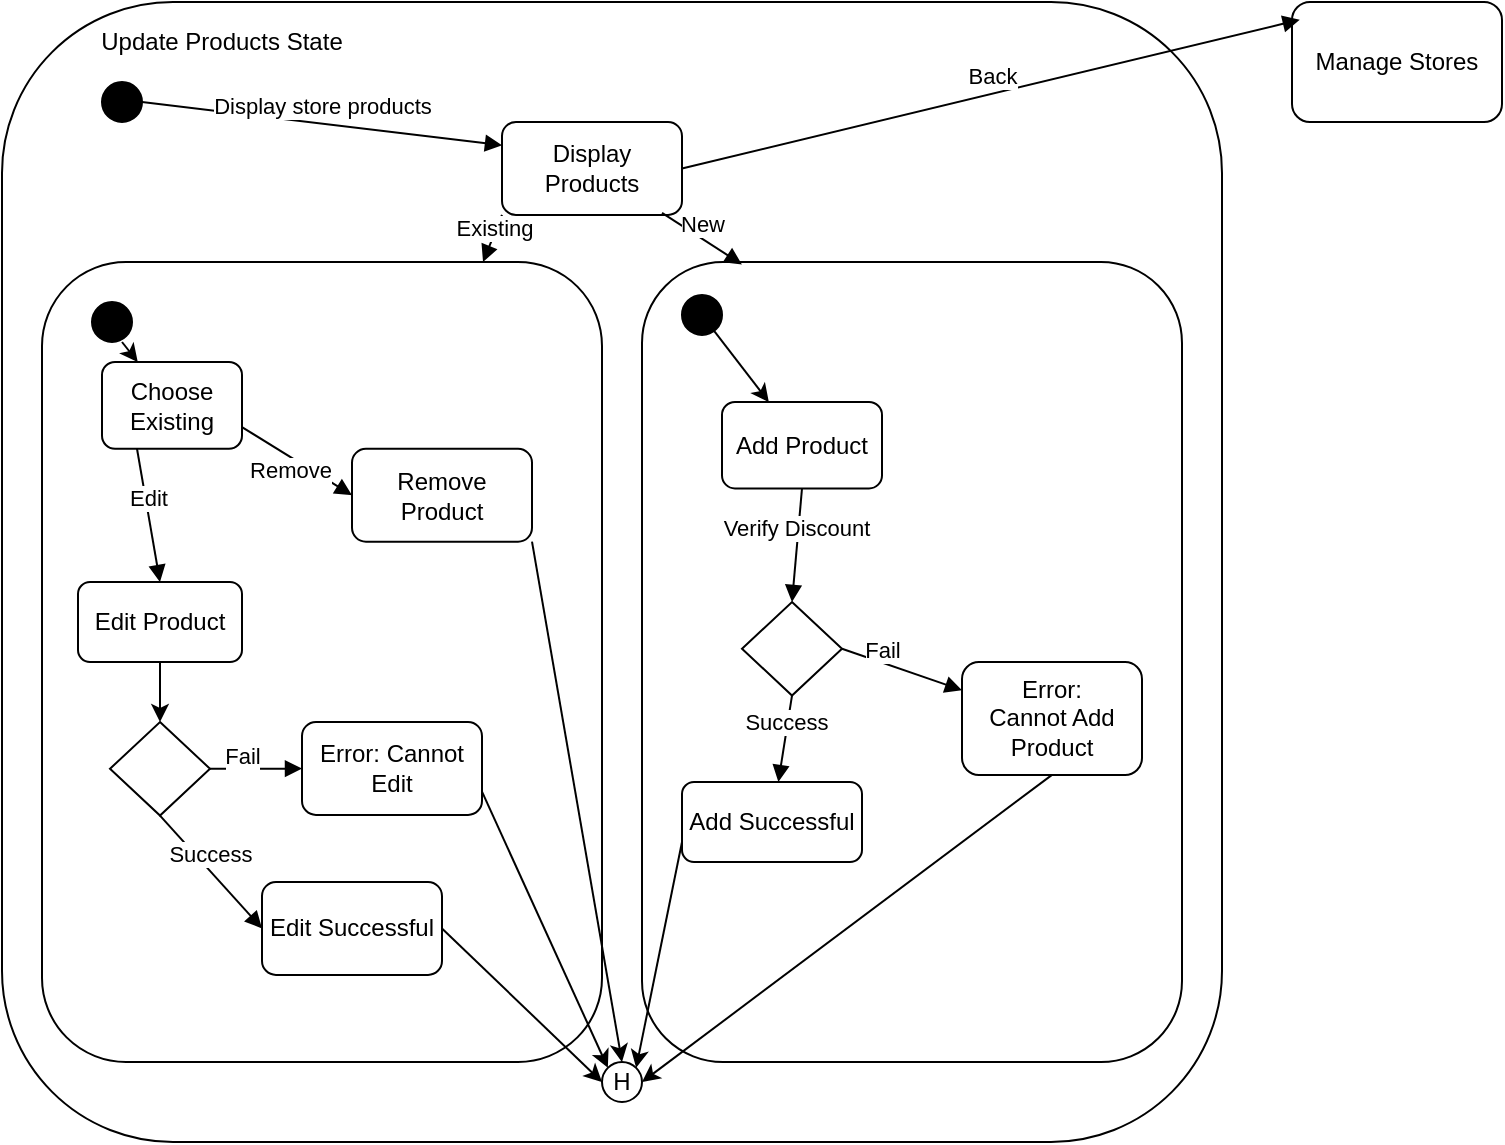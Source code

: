 <mxfile version="13.0.3" type="google"><diagram id="9r8g5LXXOxwHb9WN22Wp" name="Page-1"><mxGraphModel dx="868" dy="450" grid="1" gridSize="10" guides="1" tooltips="1" connect="1" arrows="1" fold="1" page="1" pageScale="1" pageWidth="850" pageHeight="1100" math="0" shadow="0"><root><mxCell id="0"/><mxCell id="1" parent="0"/><mxCell id="kZrGsdeH039SE4DWc8eI-1" value="" style="rounded=1;whiteSpace=wrap;html=1;" vertex="1" parent="1"><mxGeometry x="30" width="610" height="570" as="geometry"/></mxCell><mxCell id="kZrGsdeH039SE4DWc8eI-2" value="" style="rounded=1;whiteSpace=wrap;html=1;" vertex="1" parent="1"><mxGeometry x="350" y="130" width="270" height="400" as="geometry"/></mxCell><mxCell id="kZrGsdeH039SE4DWc8eI-3" value="" style="rounded=1;whiteSpace=wrap;html=1;" vertex="1" parent="1"><mxGeometry x="50" y="130" width="280" height="400" as="geometry"/></mxCell><mxCell id="kZrGsdeH039SE4DWc8eI-4" value="Update Products State" style="text;html=1;strokeColor=none;fillColor=none;align=center;verticalAlign=middle;whiteSpace=wrap;rounded=0;" vertex="1" parent="1"><mxGeometry x="75" y="10" width="130" height="20" as="geometry"/></mxCell><mxCell id="kZrGsdeH039SE4DWc8eI-5" value="Choose Existing" style="shape=ext;rounded=1;html=1;whiteSpace=wrap;" vertex="1" parent="1"><mxGeometry x="80" y="180" width="70" height="43.39" as="geometry"/></mxCell><mxCell id="kZrGsdeH039SE4DWc8eI-6" value="Edit Product" style="shape=ext;rounded=1;html=1;whiteSpace=wrap;" vertex="1" parent="1"><mxGeometry x="68" y="290.0" width="82" height="40" as="geometry"/></mxCell><mxCell id="kZrGsdeH039SE4DWc8eI-7" value="Remove Product" style="shape=ext;rounded=1;html=1;whiteSpace=wrap;" vertex="1" parent="1"><mxGeometry x="205" y="223.39" width="90" height="46.45" as="geometry"/></mxCell><mxCell id="kZrGsdeH039SE4DWc8eI-8" value="Edit" style="html=1;verticalAlign=bottom;endArrow=block;exitX=0.25;exitY=1;exitDx=0;exitDy=0;entryX=0.5;entryY=0;entryDx=0;entryDy=0;" edge="1" parent="1" source="kZrGsdeH039SE4DWc8eI-5" target="kZrGsdeH039SE4DWc8eI-6"><mxGeometry width="80" relative="1" as="geometry"><mxPoint x="115" y="306.78" as="sourcePoint"/><mxPoint x="225" y="348.22" as="targetPoint"/><Array as="points"/></mxGeometry></mxCell><mxCell id="kZrGsdeH039SE4DWc8eI-9" value="Display store products" style="html=1;verticalAlign=bottom;endArrow=block;exitX=1;exitY=0.5;exitDx=0;exitDy=0;entryX=0;entryY=0.25;entryDx=0;entryDy=0;" edge="1" parent="1" source="kZrGsdeH039SE4DWc8eI-23" target="kZrGsdeH039SE4DWc8eI-20"><mxGeometry width="80" relative="1" as="geometry"><mxPoint x="100" y="50.0" as="sourcePoint"/><mxPoint x="385" y="280" as="targetPoint"/><Array as="points"/></mxGeometry></mxCell><mxCell id="kZrGsdeH039SE4DWc8eI-10" value="" style="endArrow=classic;html=1;exitX=0.5;exitY=1;exitDx=0;exitDy=0;entryX=0.5;entryY=0;entryDx=0;entryDy=0;" edge="1" parent="1" source="kZrGsdeH039SE4DWc8eI-6" target="kZrGsdeH039SE4DWc8eI-11"><mxGeometry width="50" height="50" relative="1" as="geometry"><mxPoint x="80" y="330" as="sourcePoint"/><mxPoint x="105" y="370" as="targetPoint"/></mxGeometry></mxCell><mxCell id="kZrGsdeH039SE4DWc8eI-11" value="" style="rhombus;whiteSpace=wrap;html=1;" vertex="1" parent="1"><mxGeometry x="84" y="360" width="50" height="46.78" as="geometry"/></mxCell><mxCell id="kZrGsdeH039SE4DWc8eI-12" value="Fail" style="html=1;verticalAlign=bottom;endArrow=block;exitX=1;exitY=0.5;exitDx=0;exitDy=0;" edge="1" parent="1" source="kZrGsdeH039SE4DWc8eI-11" target="kZrGsdeH039SE4DWc8eI-14"><mxGeometry x="-0.31" y="-3" width="80" relative="1" as="geometry"><mxPoint x="255" y="410" as="sourcePoint"/><mxPoint x="259" y="370" as="targetPoint"/><Array as="points"/><mxPoint as="offset"/></mxGeometry></mxCell><mxCell id="kZrGsdeH039SE4DWc8eI-13" value="Success" style="html=1;verticalAlign=bottom;endArrow=block;exitX=0.5;exitY=1;exitDx=0;exitDy=0;entryX=0;entryY=0.5;entryDx=0;entryDy=0;" edge="1" parent="1" source="kZrGsdeH039SE4DWc8eI-11" target="kZrGsdeH039SE4DWc8eI-15"><mxGeometry width="80" relative="1" as="geometry"><mxPoint x="155" y="363.39" as="sourcePoint"/><mxPoint x="330" y="430" as="targetPoint"/><Array as="points"/></mxGeometry></mxCell><mxCell id="kZrGsdeH039SE4DWc8eI-14" value="Error: Cannot Edit" style="shape=ext;rounded=1;html=1;whiteSpace=wrap;" vertex="1" parent="1"><mxGeometry x="180" y="360" width="90" height="46.45" as="geometry"/></mxCell><mxCell id="kZrGsdeH039SE4DWc8eI-15" value="Edit Successful" style="shape=ext;rounded=1;html=1;whiteSpace=wrap;" vertex="1" parent="1"><mxGeometry x="160" y="440" width="90" height="46.45" as="geometry"/></mxCell><mxCell id="kZrGsdeH039SE4DWc8eI-16" value="" style="endArrow=classic;html=1;entryX=0.5;entryY=0;entryDx=0;entryDy=0;exitX=1;exitY=1;exitDx=0;exitDy=0;" edge="1" parent="1" source="kZrGsdeH039SE4DWc8eI-7" target="kZrGsdeH039SE4DWc8eI-25"><mxGeometry width="50" height="50" relative="1" as="geometry"><mxPoint x="290" y="130" as="sourcePoint"/><mxPoint x="620" y="320.165" as="targetPoint"/></mxGeometry></mxCell><mxCell id="kZrGsdeH039SE4DWc8eI-17" value="" style="shape=mxgraph.bpmn.shape;html=1;verticalLabelPosition=bottom;labelBackgroundColor=#ffffff;verticalAlign=top;align=center;perimeter=ellipsePerimeter;outlineConnect=0;outline=standard;symbol=general;fillColor=#000000;" vertex="1" parent="1"><mxGeometry x="75" y="150" width="20" height="20" as="geometry"/></mxCell><mxCell id="kZrGsdeH039SE4DWc8eI-18" value="" style="shape=mxgraph.bpmn.shape;html=1;verticalLabelPosition=bottom;labelBackgroundColor=#ffffff;verticalAlign=top;align=center;perimeter=ellipsePerimeter;outlineConnect=0;outline=standard;symbol=general;fillColor=#000000;" vertex="1" parent="1"><mxGeometry x="370" y="146.45" width="20" height="20" as="geometry"/></mxCell><mxCell id="kZrGsdeH039SE4DWc8eI-19" value="" style="endArrow=classic;html=1;" edge="1" parent="1" target="kZrGsdeH039SE4DWc8eI-5"><mxGeometry width="50" height="50" relative="1" as="geometry"><mxPoint x="90" y="170" as="sourcePoint"/><mxPoint x="290" y="220.0" as="targetPoint"/><Array as="points"><mxPoint x="90" y="170"/></Array></mxGeometry></mxCell><mxCell id="kZrGsdeH039SE4DWc8eI-20" value="Display Products" style="shape=ext;rounded=1;html=1;whiteSpace=wrap;" vertex="1" parent="1"><mxGeometry x="280" y="60" width="90" height="46.45" as="geometry"/></mxCell><mxCell id="kZrGsdeH039SE4DWc8eI-21" value="New" style="html=1;verticalAlign=bottom;endArrow=block;exitX=0.889;exitY=0.978;exitDx=0;exitDy=0;entryX=0.185;entryY=0.003;entryDx=0;entryDy=0;exitPerimeter=0;entryPerimeter=0;" edge="1" parent="1" source="kZrGsdeH039SE4DWc8eI-20" target="kZrGsdeH039SE4DWc8eI-2"><mxGeometry x="0.042" y="-1" width="80" relative="1" as="geometry"><mxPoint x="80" y="63.55" as="sourcePoint"/><mxPoint x="240" y="75.162" as="targetPoint"/><Array as="points"/><mxPoint as="offset"/></mxGeometry></mxCell><mxCell id="kZrGsdeH039SE4DWc8eI-22" value="Existing" style="html=1;verticalAlign=bottom;endArrow=block;exitX=0;exitY=1;exitDx=0;exitDy=0;" edge="1" parent="1" source="kZrGsdeH039SE4DWc8eI-20" target="kZrGsdeH039SE4DWc8eI-3"><mxGeometry x="0.231" y="2" width="80" relative="1" as="geometry"><mxPoint x="90" y="73.55" as="sourcePoint"/><mxPoint x="250" y="85.162" as="targetPoint"/><Array as="points"/><mxPoint as="offset"/></mxGeometry></mxCell><mxCell id="kZrGsdeH039SE4DWc8eI-23" value="" style="shape=mxgraph.bpmn.shape;html=1;verticalLabelPosition=bottom;labelBackgroundColor=#ffffff;verticalAlign=top;align=center;perimeter=ellipsePerimeter;outlineConnect=0;outline=standard;symbol=general;fillColor=#000000;" vertex="1" parent="1"><mxGeometry x="80" y="40" width="20" height="20" as="geometry"/></mxCell><mxCell id="kZrGsdeH039SE4DWc8eI-24" value="Remove" style="html=1;verticalAlign=bottom;endArrow=block;exitX=1;exitY=0.75;exitDx=0;exitDy=0;entryX=0;entryY=0.5;entryDx=0;entryDy=0;" edge="1" parent="1" source="kZrGsdeH039SE4DWc8eI-5" target="kZrGsdeH039SE4DWc8eI-7"><mxGeometry x="0.12" y="-13" width="80" relative="1" as="geometry"><mxPoint x="170" y="293.39" as="sourcePoint"/><mxPoint x="115" y="260" as="targetPoint"/><Array as="points"/><mxPoint as="offset"/></mxGeometry></mxCell><mxCell id="kZrGsdeH039SE4DWc8eI-25" value="H" style="ellipse;whiteSpace=wrap;html=1;aspect=fixed;" vertex="1" parent="1"><mxGeometry x="330" y="530" width="20" height="20" as="geometry"/></mxCell><mxCell id="kZrGsdeH039SE4DWc8eI-26" value="" style="endArrow=classic;html=1;entryX=0;entryY=0.5;entryDx=0;entryDy=0;exitX=1;exitY=0.5;exitDx=0;exitDy=0;" edge="1" parent="1" source="kZrGsdeH039SE4DWc8eI-15" target="kZrGsdeH039SE4DWc8eI-25"><mxGeometry width="50" height="50" relative="1" as="geometry"><mxPoint x="305.0" y="279.84" as="sourcePoint"/><mxPoint x="350" y="540" as="targetPoint"/></mxGeometry></mxCell><mxCell id="kZrGsdeH039SE4DWc8eI-27" value="" style="endArrow=classic;html=1;" edge="1" parent="1" source="kZrGsdeH039SE4DWc8eI-18" target="kZrGsdeH039SE4DWc8eI-38"><mxGeometry width="50" height="50" relative="1" as="geometry"><mxPoint x="390" y="179.84" as="sourcePoint"/><mxPoint x="400" y="164.838" as="targetPoint"/><Array as="points"/></mxGeometry></mxCell><mxCell id="kZrGsdeH039SE4DWc8eI-28" value="" style="rhombus;whiteSpace=wrap;html=1;" vertex="1" parent="1"><mxGeometry x="400" y="300" width="50" height="46.78" as="geometry"/></mxCell><mxCell id="kZrGsdeH039SE4DWc8eI-29" value="Fail" style="html=1;verticalAlign=bottom;endArrow=block;exitX=1;exitY=0.5;exitDx=0;exitDy=0;entryX=0;entryY=0.25;entryDx=0;entryDy=0;" edge="1" parent="1" source="kZrGsdeH039SE4DWc8eI-28" target="kZrGsdeH039SE4DWc8eI-31"><mxGeometry x="-0.31" y="-3" width="80" relative="1" as="geometry"><mxPoint x="550" y="373.55" as="sourcePoint"/><mxPoint x="502.175" y="320.0" as="targetPoint"/><Array as="points"/><mxPoint as="offset"/></mxGeometry></mxCell><mxCell id="kZrGsdeH039SE4DWc8eI-30" value="Success" style="html=1;verticalAlign=bottom;endArrow=block;exitX=0.5;exitY=1;exitDx=0;exitDy=0;" edge="1" parent="1" source="kZrGsdeH039SE4DWc8eI-28" target="kZrGsdeH039SE4DWc8eI-32"><mxGeometry width="80" relative="1" as="geometry"><mxPoint x="450" y="326.94" as="sourcePoint"/><mxPoint x="465" y="456.775" as="targetPoint"/><Array as="points"/></mxGeometry></mxCell><mxCell id="kZrGsdeH039SE4DWc8eI-31" value="Error: &lt;br&gt;Cannot Add Product" style="shape=ext;rounded=1;html=1;whiteSpace=wrap;" vertex="1" parent="1"><mxGeometry x="510" y="330" width="90" height="56.45" as="geometry"/></mxCell><mxCell id="kZrGsdeH039SE4DWc8eI-32" value="Add Successful" style="shape=ext;rounded=1;html=1;whiteSpace=wrap;" vertex="1" parent="1"><mxGeometry x="370" y="390" width="90" height="40" as="geometry"/></mxCell><mxCell id="kZrGsdeH039SE4DWc8eI-33" value="" style="endArrow=classic;html=1;entryX=1;entryY=0;entryDx=0;entryDy=0;exitX=0;exitY=0.75;exitDx=0;exitDy=0;" edge="1" parent="1" source="kZrGsdeH039SE4DWc8eI-32" target="kZrGsdeH039SE4DWc8eI-25"><mxGeometry width="50" height="50" relative="1" as="geometry"><mxPoint x="270" y="503.225" as="sourcePoint"/><mxPoint x="340" y="550" as="targetPoint"/></mxGeometry></mxCell><mxCell id="kZrGsdeH039SE4DWc8eI-34" value="" style="endArrow=classic;html=1;entryX=1;entryY=0.5;entryDx=0;entryDy=0;exitX=0.5;exitY=1;exitDx=0;exitDy=0;" edge="1" parent="1" source="kZrGsdeH039SE4DWc8eI-31" target="kZrGsdeH039SE4DWc8eI-25"><mxGeometry width="50" height="50" relative="1" as="geometry"><mxPoint x="280" y="513.225" as="sourcePoint"/><mxPoint x="350" y="560" as="targetPoint"/></mxGeometry></mxCell><mxCell id="kZrGsdeH039SE4DWc8eI-35" value="Manage Stores" style="rounded=1;whiteSpace=wrap;html=1;" vertex="1" parent="1"><mxGeometry x="675" width="105" height="60" as="geometry"/></mxCell><mxCell id="kZrGsdeH039SE4DWc8eI-36" value="Back" style="html=1;verticalAlign=bottom;endArrow=block;exitX=1;exitY=0.5;exitDx=0;exitDy=0;entryX=0.037;entryY=0.148;entryDx=0;entryDy=0;entryPerimeter=0;" edge="1" parent="1" source="kZrGsdeH039SE4DWc8eI-20" target="kZrGsdeH039SE4DWc8eI-35"><mxGeometry width="80" relative="1" as="geometry"><mxPoint x="370.01" y="85.428" as="sourcePoint"/><mxPoint x="670" y="30" as="targetPoint"/><Array as="points"/></mxGeometry></mxCell><mxCell id="kZrGsdeH039SE4DWc8eI-37" value="" style="endArrow=classic;html=1;exitX=1;exitY=0.75;exitDx=0;exitDy=0;entryX=0;entryY=0;entryDx=0;entryDy=0;" edge="1" parent="1" source="kZrGsdeH039SE4DWc8eI-14" target="kZrGsdeH039SE4DWc8eI-25"><mxGeometry width="50" height="50" relative="1" as="geometry"><mxPoint x="305.0" y="279.84" as="sourcePoint"/><mxPoint x="340" y="530" as="targetPoint"/></mxGeometry></mxCell><mxCell id="kZrGsdeH039SE4DWc8eI-38" value="Add Product" style="shape=ext;rounded=1;html=1;whiteSpace=wrap;" vertex="1" parent="1"><mxGeometry x="390" y="200" width="80" height="43.23" as="geometry"/></mxCell><mxCell id="kZrGsdeH039SE4DWc8eI-39" value="Verify Discount" style="html=1;verticalAlign=bottom;endArrow=block;exitX=0.5;exitY=1;exitDx=0;exitDy=0;entryX=0.5;entryY=0;entryDx=0;entryDy=0;" edge="1" parent="1" source="kZrGsdeH039SE4DWc8eI-38" target="kZrGsdeH039SE4DWc8eI-28"><mxGeometry x="0.005" width="80" relative="1" as="geometry"><mxPoint x="550" y="356.62" as="sourcePoint"/><mxPoint x="520.909" y="300.0" as="targetPoint"/><Array as="points"/><mxPoint as="offset"/></mxGeometry></mxCell><mxCell id="kZrGsdeH039SE4DWc8eI-40" style="edgeStyle=orthogonalEdgeStyle;rounded=0;orthogonalLoop=1;jettySize=auto;html=1;exitX=0.5;exitY=1;exitDx=0;exitDy=0;" edge="1" parent="1" source="kZrGsdeH039SE4DWc8eI-20" target="kZrGsdeH039SE4DWc8eI-20"><mxGeometry relative="1" as="geometry"/></mxCell></root></mxGraphModel></diagram></mxfile>